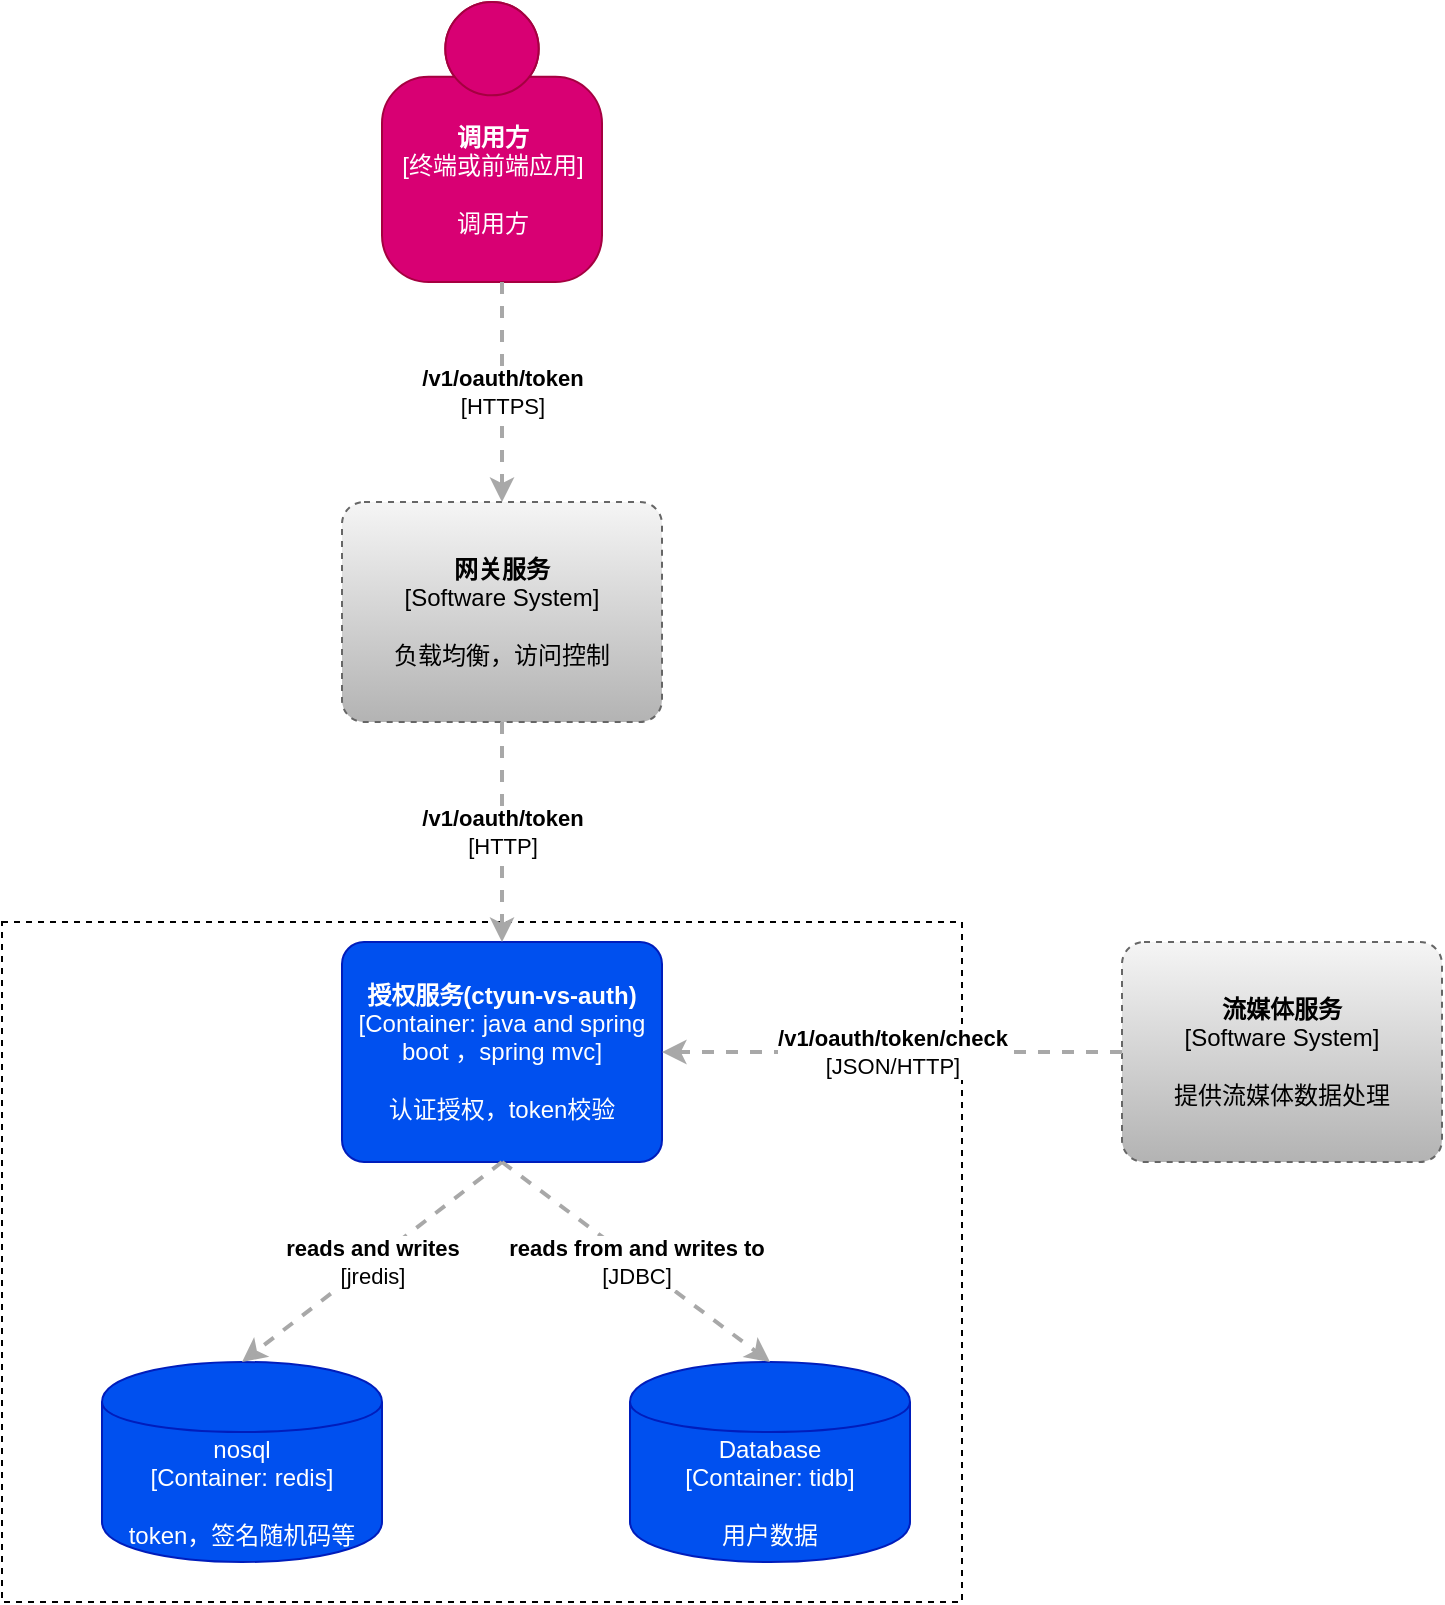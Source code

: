 <mxfile version="12.8.5" type="github">
  <diagram id="YbJOm5tBQaA_1KeSzeNw" name="第 1 页">
    <mxGraphModel dx="868" dy="1619" grid="1" gridSize="10" guides="1" tooltips="1" connect="1" arrows="1" fold="1" page="1" pageScale="1" pageWidth="827" pageHeight="1169" math="0" shadow="0">
      <root>
        <mxCell id="0" />
        <mxCell id="1" parent="0" />
        <mxCell id="GyoArOFM3hI2Chsj1lRG-1" value="&lt;div&gt;&lt;br&gt;&lt;/div&gt;&lt;div style=&quot;text-align: justify&quot;&gt;&lt;/div&gt;" style="rounded=0;whiteSpace=wrap;html=1;strokeWidth=1;dashed=1;align=left;" vertex="1" parent="1">
          <mxGeometry x="100" y="130" width="480" height="340" as="geometry" />
        </mxCell>
        <mxCell id="GyoArOFM3hI2Chsj1lRG-2" value="&lt;span&gt;Database&lt;/span&gt;&lt;div&gt;[Container: tidb]&lt;/div&gt;&lt;br&gt;&lt;div&gt;用户数据&lt;/div&gt;" style="shape=cylinder;whiteSpace=wrap;html=1;boundedLbl=1;rounded=0;labelBackgroundColor=none;fillColor=#0050ef;fontSize=12;fontColor=#ffffff;align=center;strokeColor=#001DBC;points=[[0.5,0,0],[1,0.25,0],[1,0.5,0],[1,0.75,0],[0.5,1,0],[0,0.75,0],[0,0.5,0],[0,0.25,0]];" vertex="1" parent="1">
          <mxGeometry x="414" y="350" width="140" height="100" as="geometry" />
        </mxCell>
        <mxCell id="GyoArOFM3hI2Chsj1lRG-3" value="&lt;b&gt;授权服务(ctyun-vs-auth)&lt;/b&gt;&lt;br&gt;&lt;div&gt;[Container:&amp;nbsp;&lt;span&gt;java and spring boot ，spring mvc&lt;/span&gt;&lt;span&gt;]&lt;/span&gt;&lt;/div&gt;&lt;br&gt;&lt;div&gt;认证授权，token校验&lt;/div&gt;" style="rounded=1;whiteSpace=wrap;html=1;labelBackgroundColor=none;fillColor=#0050ef;align=center;arcSize=10;strokeColor=#001DBC;points=[[0.25,0,0],[0.5,0,0],[0.75,0,0],[1,0.25,0],[1,0.5,0],[1,0.75,0],[0.75,1,0],[0.5,1,0],[0.25,1,0],[0,0.75,0],[0,0.5,0],[0,0.25,0]];fontColor=#ffffff;" vertex="1" parent="1">
          <mxGeometry x="270" y="140" width="160" height="110.0" as="geometry" />
        </mxCell>
        <mxCell id="GyoArOFM3hI2Chsj1lRG-4" value="&lt;b&gt;调用方&lt;/b&gt;&lt;br&gt;&lt;div&gt;[终端或前端应用]&lt;/div&gt;&lt;br&gt;&lt;div&gt;调用方&lt;/div&gt;" style="html=1;dashed=0;whitespace=wrap;fillColor=#d80073;strokeColor=#A50040;shape=mxgraph.c4.person;align=center;points=[[0.5,0,0],[1,0.5,0],[1,0.75,0],[0.75,1,0],[0.5,1,0],[0.25,1,0],[0,0.75,0],[0,0.5,0]];fontColor=#ffffff;" vertex="1" parent="1">
          <mxGeometry x="290" y="-330" width="110.0" height="140" as="geometry" />
        </mxCell>
        <mxCell id="GyoArOFM3hI2Chsj1lRG-5" value="&lt;span&gt;nosql&lt;/span&gt;&lt;div&gt;[Container: redis]&lt;/div&gt;&lt;br&gt;&lt;div&gt;token，签名随机码等&lt;/div&gt;" style="shape=cylinder;whiteSpace=wrap;html=1;boundedLbl=1;rounded=0;labelBackgroundColor=none;fillColor=#0050ef;fontSize=12;fontColor=#ffffff;align=center;strokeColor=#001DBC;points=[[0.5,0,0],[1,0.25,0],[1,0.5,0],[1,0.75,0],[0.5,1,0],[0,0.75,0],[0,0.5,0],[0,0.25,0]];" vertex="1" parent="1">
          <mxGeometry x="150" y="350" width="140" height="100" as="geometry" />
        </mxCell>
        <mxCell id="GyoArOFM3hI2Chsj1lRG-6" value="&lt;div style=&quot;text-align: left&quot;&gt;&lt;div style=&quot;text-align: center&quot;&gt;&lt;b&gt;reads from and writes to&lt;/b&gt;&lt;/div&gt;&lt;div style=&quot;text-align: center&quot;&gt;[JDBC]&lt;/div&gt;&lt;/div&gt;" style="edgeStyle=none;rounded=0;html=1;jettySize=auto;orthogonalLoop=1;strokeColor=#A8A8A8;strokeWidth=2;fontColor=#000000;jumpStyle=none;dashed=1;entryX=0.5;entryY=0;entryDx=0;entryDy=0;entryPerimeter=0;exitX=0.5;exitY=1;exitDx=0;exitDy=0;exitPerimeter=0;" edge="1" parent="1" source="GyoArOFM3hI2Chsj1lRG-3" target="GyoArOFM3hI2Chsj1lRG-2">
          <mxGeometry width="200" relative="1" as="geometry">
            <mxPoint x="380" y="290" as="sourcePoint" />
            <mxPoint x="580" y="290" as="targetPoint" />
          </mxGeometry>
        </mxCell>
        <mxCell id="GyoArOFM3hI2Chsj1lRG-7" value="&lt;div style=&quot;text-align: left&quot;&gt;&lt;div style=&quot;text-align: center&quot;&gt;&lt;b&gt;reads and writes&lt;/b&gt;&lt;/div&gt;&lt;div style=&quot;text-align: center&quot;&gt;[jredis]&lt;/div&gt;&lt;/div&gt;" style="edgeStyle=none;rounded=0;html=1;entryX=0.5;entryY=0;jettySize=auto;orthogonalLoop=1;strokeColor=#A8A8A8;strokeWidth=2;fontColor=#000000;jumpStyle=none;dashed=1;exitX=0.5;exitY=1;exitDx=0;exitDy=0;exitPerimeter=0;entryDx=0;entryDy=0;entryPerimeter=0;" edge="1" parent="1" source="GyoArOFM3hI2Chsj1lRG-3" target="GyoArOFM3hI2Chsj1lRG-5">
          <mxGeometry width="200" relative="1" as="geometry">
            <mxPoint x="60" y="260" as="sourcePoint" />
            <mxPoint x="260" y="260" as="targetPoint" />
          </mxGeometry>
        </mxCell>
        <mxCell id="GyoArOFM3hI2Chsj1lRG-8" value="&lt;b&gt;流媒体服务&lt;/b&gt;&lt;br&gt;&lt;div&gt;[Software System]&lt;/div&gt;&lt;br&gt;&lt;div&gt;提供流媒体数据处理&lt;/div&gt;" style="rounded=1;whiteSpace=wrap;html=1;labelBackgroundColor=none;fillColor=#f5f5f5;align=center;arcSize=10;strokeColor=#666666;points=[[0.25,0,0],[0.5,0,0],[0.75,0,0],[1,0.25,0],[1,0.5,0],[1,0.75,0],[0.75,1,0],[0.5,1,0],[0.25,1,0],[0,0.75,0],[0,0.5,0],[0,0.25,0]];dashed=1;gradientColor=#b3b3b3;" vertex="1" parent="1">
          <mxGeometry x="660" y="140" width="160" height="110.0" as="geometry" />
        </mxCell>
        <mxCell id="GyoArOFM3hI2Chsj1lRG-9" value="&lt;div style=&quot;text-align: left&quot;&gt;&lt;div style=&quot;text-align: center&quot;&gt;&lt;span style=&quot;font-size: 11px&quot;&gt;&lt;b&gt;/v1/oauth/token/check&lt;/b&gt;&lt;/span&gt;&lt;br&gt;&lt;/div&gt;&lt;div style=&quot;text-align: center&quot;&gt;[JSON/HTTP]&lt;/div&gt;&lt;/div&gt;" style="edgeStyle=none;rounded=0;html=1;jettySize=auto;orthogonalLoop=1;strokeColor=#A8A8A8;strokeWidth=2;fontColor=#000000;jumpStyle=none;dashed=1;exitX=0;exitY=0.5;exitDx=0;exitDy=0;exitPerimeter=0;entryX=1;entryY=0.5;entryDx=0;entryDy=0;entryPerimeter=0;" edge="1" parent="1" source="GyoArOFM3hI2Chsj1lRG-8" target="GyoArOFM3hI2Chsj1lRG-3">
          <mxGeometry width="200" relative="1" as="geometry">
            <mxPoint x="660" y="380" as="sourcePoint" />
            <mxPoint x="630" y="310" as="targetPoint" />
          </mxGeometry>
        </mxCell>
        <mxCell id="GyoArOFM3hI2Chsj1lRG-10" value="&lt;b&gt;网关服务&lt;/b&gt;&lt;br&gt;&lt;div&gt;[Software System]&lt;/div&gt;&lt;br&gt;&lt;div&gt;负载均衡，访问控制&lt;/div&gt;" style="rounded=1;whiteSpace=wrap;html=1;labelBackgroundColor=none;fillColor=#f5f5f5;align=center;arcSize=10;strokeColor=#666666;points=[[0.25,0,0],[0.5,0,0],[0.75,0,0],[1,0.25,0],[1,0.5,0],[1,0.75,0],[0.75,1,0],[0.5,1,0],[0.25,1,0],[0,0.75,0],[0,0.5,0],[0,0.25,0]];dashed=1;gradientColor=#b3b3b3;" vertex="1" parent="1">
          <mxGeometry x="270" y="-80" width="160" height="110.0" as="geometry" />
        </mxCell>
        <mxCell id="GyoArOFM3hI2Chsj1lRG-11" value="&lt;div style=&quot;text-align: left&quot;&gt;&lt;div style=&quot;text-align: center&quot;&gt;&lt;span style=&quot;font-size: 11px&quot;&gt;&lt;b&gt;/v1/oauth/token&lt;/b&gt;&lt;/span&gt;&lt;br&gt;&lt;/div&gt;&lt;div style=&quot;text-align: center&quot;&gt;[HTTPS]&lt;/div&gt;&lt;/div&gt;" style="edgeStyle=none;rounded=0;html=1;entryX=0.5;entryY=0;jettySize=auto;orthogonalLoop=1;strokeColor=#A8A8A8;strokeWidth=2;fontColor=#000000;jumpStyle=none;dashed=1;entryDx=0;entryDy=0;entryPerimeter=0;" edge="1" parent="1" target="GyoArOFM3hI2Chsj1lRG-10">
          <mxGeometry width="200" relative="1" as="geometry">
            <mxPoint x="350" y="-190" as="sourcePoint" />
            <mxPoint x="550" y="-190" as="targetPoint" />
          </mxGeometry>
        </mxCell>
        <mxCell id="GyoArOFM3hI2Chsj1lRG-12" value="&lt;div style=&quot;text-align: left&quot;&gt;&lt;div style=&quot;text-align: center&quot;&gt;&lt;b&gt;/v1/oauth/token&lt;/b&gt;&lt;br&gt;&lt;/div&gt;&lt;div style=&quot;text-align: center&quot;&gt;[HTTP]&lt;/div&gt;&lt;/div&gt;" style="edgeStyle=none;rounded=0;html=1;jettySize=auto;orthogonalLoop=1;strokeColor=#A8A8A8;strokeWidth=2;fontColor=#000000;jumpStyle=none;dashed=1;exitX=0.5;exitY=1;exitDx=0;exitDy=0;exitPerimeter=0;" edge="1" parent="1" source="GyoArOFM3hI2Chsj1lRG-10" target="GyoArOFM3hI2Chsj1lRG-3">
          <mxGeometry width="200" relative="1" as="geometry">
            <mxPoint x="350" y="80" as="sourcePoint" />
            <mxPoint x="550" y="80" as="targetPoint" />
          </mxGeometry>
        </mxCell>
      </root>
    </mxGraphModel>
  </diagram>
</mxfile>
